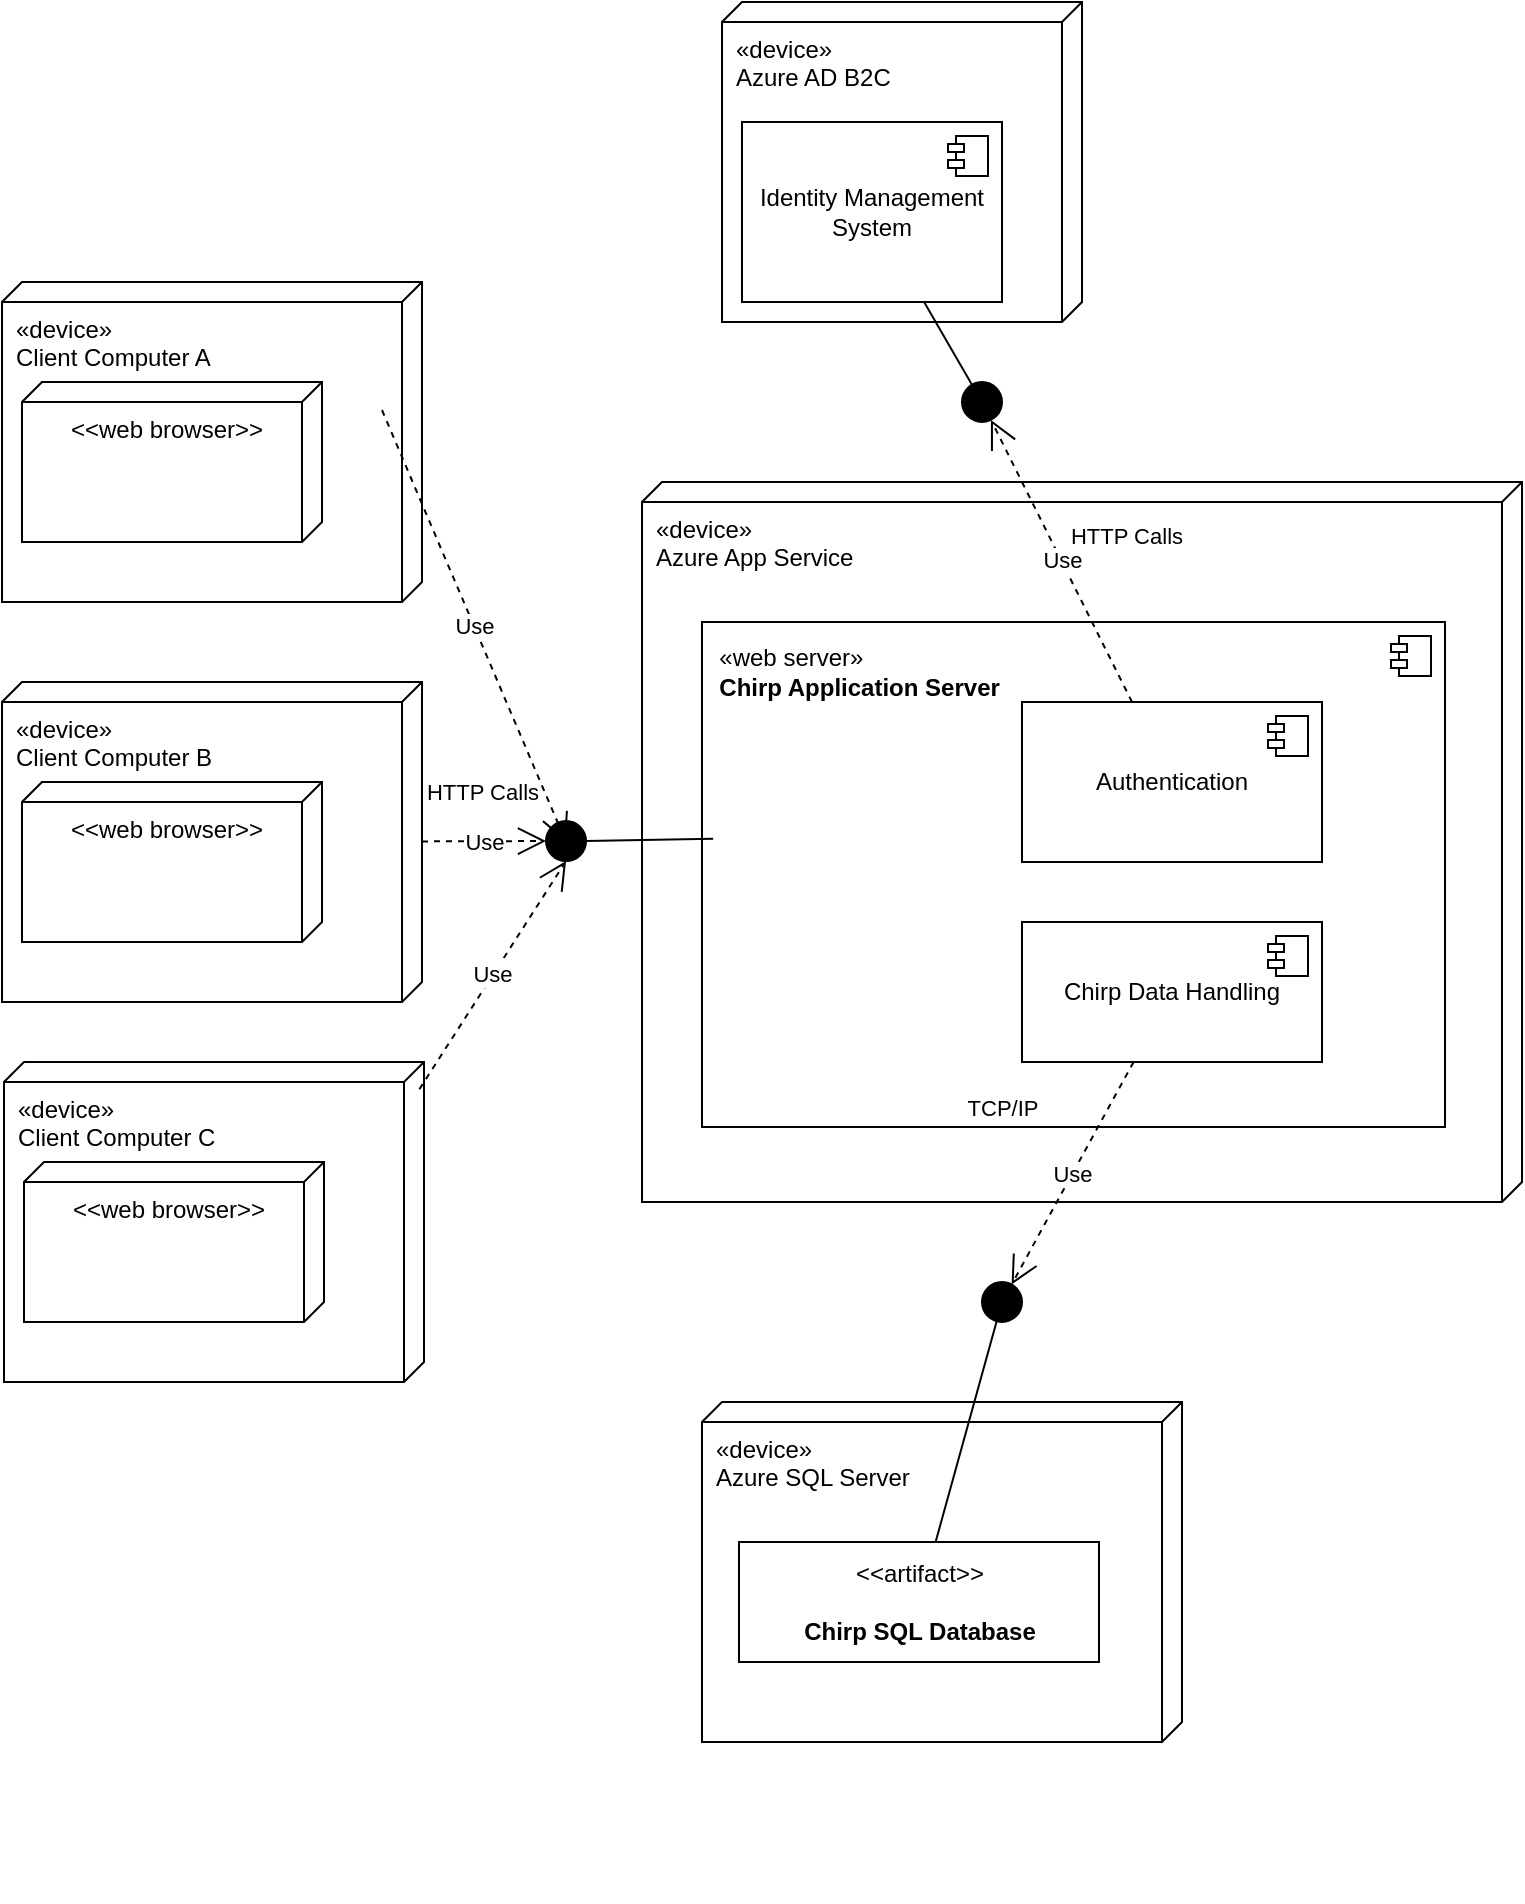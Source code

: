 <mxfile version="22.1.11" type="device">
  <diagram name="Page-1" id="UhPslssxLkJ7Oux8vyJi">
    <mxGraphModel dx="1209" dy="712" grid="1" gridSize="10" guides="1" tooltips="1" connect="1" arrows="1" fold="1" page="1" pageScale="1" pageWidth="850" pageHeight="1100" math="0" shadow="0">
      <root>
        <mxCell id="0" />
        <mxCell id="1" parent="0" />
        <mxCell id="nlmfZwtLmCZ6vigMSU_i-14" value="«device»&lt;br&gt;Client Computer A" style="verticalAlign=top;align=left;shape=cube;size=10;direction=south;fontStyle=0;html=1;boundedLbl=1;spacingLeft=5;whiteSpace=wrap;" parent="1" vertex="1">
          <mxGeometry x="40" y="260" width="210" height="160" as="geometry" />
        </mxCell>
        <mxCell id="nlmfZwtLmCZ6vigMSU_i-15" value="&amp;lt;&amp;lt;web browser&amp;gt;&amp;gt;" style="verticalAlign=top;align=center;shape=cube;size=10;direction=south;html=1;boundedLbl=1;spacingLeft=5;whiteSpace=wrap;" parent="nlmfZwtLmCZ6vigMSU_i-14" vertex="1">
          <mxGeometry width="150" height="80" relative="1" as="geometry">
            <mxPoint x="10" y="50" as="offset" />
          </mxGeometry>
        </mxCell>
        <mxCell id="nlmfZwtLmCZ6vigMSU_i-22" value="" style="group" parent="1" vertex="1" connectable="0">
          <mxGeometry x="360" y="360" width="440" height="360" as="geometry" />
        </mxCell>
        <mxCell id="nlmfZwtLmCZ6vigMSU_i-17" value="«device»&lt;br&gt;Azure App Service" style="verticalAlign=top;align=left;shape=cube;size=10;direction=south;fontStyle=0;html=1;boundedLbl=1;spacingLeft=5;whiteSpace=wrap;" parent="nlmfZwtLmCZ6vigMSU_i-22" vertex="1">
          <mxGeometry width="440" height="360" as="geometry" />
        </mxCell>
        <mxCell id="nlmfZwtLmCZ6vigMSU_i-20" value="&amp;nbsp; «web server»&lt;br&gt;&lt;b&gt;&amp;nbsp; Chirp Application Server&lt;br&gt;&lt;br&gt;&lt;br&gt;&lt;br&gt;&lt;br&gt;&lt;br&gt;&lt;br&gt;&lt;br&gt;&lt;br&gt;&lt;br&gt;&lt;br&gt;&lt;br&gt;&lt;br&gt;&lt;br&gt;&lt;br&gt;&lt;/b&gt;" style="html=1;dropTarget=0;whiteSpace=wrap;align=left;" parent="nlmfZwtLmCZ6vigMSU_i-22" vertex="1">
          <mxGeometry x="30" y="70" width="371.5" height="252.5" as="geometry" />
        </mxCell>
        <mxCell id="nlmfZwtLmCZ6vigMSU_i-21" value="" style="shape=module;jettyWidth=8;jettyHeight=4;" parent="nlmfZwtLmCZ6vigMSU_i-20" vertex="1">
          <mxGeometry x="1" width="20" height="20" relative="1" as="geometry">
            <mxPoint x="-27" y="7" as="offset" />
          </mxGeometry>
        </mxCell>
        <mxCell id="QQDXkvmA1Xn2XHOI6hNw-1" value="Authentication" style="html=1;dropTarget=0;whiteSpace=wrap;" vertex="1" parent="nlmfZwtLmCZ6vigMSU_i-22">
          <mxGeometry x="190" y="110" width="150" height="80" as="geometry" />
        </mxCell>
        <mxCell id="QQDXkvmA1Xn2XHOI6hNw-2" value="" style="shape=module;jettyWidth=8;jettyHeight=4;" vertex="1" parent="QQDXkvmA1Xn2XHOI6hNw-1">
          <mxGeometry x="1" width="20" height="20" relative="1" as="geometry">
            <mxPoint x="-27" y="7" as="offset" />
          </mxGeometry>
        </mxCell>
        <mxCell id="QQDXkvmA1Xn2XHOI6hNw-3" value="Chirp Data Handling" style="html=1;dropTarget=0;whiteSpace=wrap;" vertex="1" parent="nlmfZwtLmCZ6vigMSU_i-22">
          <mxGeometry x="190" y="220" width="150" height="70" as="geometry" />
        </mxCell>
        <mxCell id="QQDXkvmA1Xn2XHOI6hNw-4" value="" style="shape=module;jettyWidth=8;jettyHeight=4;" vertex="1" parent="QQDXkvmA1Xn2XHOI6hNw-3">
          <mxGeometry x="1" width="20" height="20" relative="1" as="geometry">
            <mxPoint x="-27" y="7" as="offset" />
          </mxGeometry>
        </mxCell>
        <mxCell id="nlmfZwtLmCZ6vigMSU_i-28" value="" style="group" parent="1" vertex="1" connectable="0">
          <mxGeometry x="400" y="120" width="180" height="160" as="geometry" />
        </mxCell>
        <mxCell id="nlmfZwtLmCZ6vigMSU_i-23" value="«device»&lt;br&gt;Azure AD B2C" style="verticalAlign=top;align=left;shape=cube;size=10;direction=south;fontStyle=0;html=1;boundedLbl=1;spacingLeft=5;whiteSpace=wrap;" parent="nlmfZwtLmCZ6vigMSU_i-28" vertex="1">
          <mxGeometry width="180" height="160" as="geometry" />
        </mxCell>
        <mxCell id="nlmfZwtLmCZ6vigMSU_i-25" value="Identity Management System" style="html=1;dropTarget=0;whiteSpace=wrap;" parent="nlmfZwtLmCZ6vigMSU_i-28" vertex="1">
          <mxGeometry x="10" y="60" width="130" height="90" as="geometry" />
        </mxCell>
        <mxCell id="nlmfZwtLmCZ6vigMSU_i-26" value="" style="shape=module;jettyWidth=8;jettyHeight=4;" parent="nlmfZwtLmCZ6vigMSU_i-25" vertex="1">
          <mxGeometry x="1" width="20" height="20" relative="1" as="geometry">
            <mxPoint x="-27" y="7" as="offset" />
          </mxGeometry>
        </mxCell>
        <mxCell id="nlmfZwtLmCZ6vigMSU_i-34" value="" style="group" parent="1" vertex="1" connectable="0">
          <mxGeometry x="390" y="820" width="240" height="250" as="geometry" />
        </mxCell>
        <mxCell id="nlmfZwtLmCZ6vigMSU_i-29" value="«device»&lt;br&gt;Azure SQL Server&lt;br&gt;" style="verticalAlign=top;align=left;shape=cube;size=10;direction=south;fontStyle=0;html=1;boundedLbl=1;spacingLeft=5;whiteSpace=wrap;container=0;" parent="nlmfZwtLmCZ6vigMSU_i-34" vertex="1">
          <mxGeometry width="240" height="170" as="geometry" />
        </mxCell>
        <mxCell id="nlmfZwtLmCZ6vigMSU_i-32" value="&amp;lt;&amp;lt;artifact&amp;gt;&amp;gt;&lt;br&gt;&lt;br&gt;&lt;b&gt;Chirp SQL Database&lt;/b&gt;" style="html=1;align=center;verticalAlign=middle;dashed=0;whiteSpace=wrap;container=0;" parent="nlmfZwtLmCZ6vigMSU_i-34" vertex="1">
          <mxGeometry x="18.5" y="70" width="180" height="60" as="geometry" />
        </mxCell>
        <mxCell id="nlmfZwtLmCZ6vigMSU_i-37" value="«device»&lt;br&gt;Client Computer B" style="verticalAlign=top;align=left;shape=cube;size=10;direction=south;fontStyle=0;html=1;boundedLbl=1;spacingLeft=5;whiteSpace=wrap;" parent="1" vertex="1">
          <mxGeometry x="40" y="460" width="210" height="160" as="geometry" />
        </mxCell>
        <mxCell id="nlmfZwtLmCZ6vigMSU_i-38" value="&amp;lt;&amp;lt;web browser&amp;gt;&amp;gt;" style="verticalAlign=top;align=center;shape=cube;size=10;direction=south;html=1;boundedLbl=1;spacingLeft=5;whiteSpace=wrap;" parent="nlmfZwtLmCZ6vigMSU_i-37" vertex="1">
          <mxGeometry width="150" height="80" relative="1" as="geometry">
            <mxPoint x="10" y="50" as="offset" />
          </mxGeometry>
        </mxCell>
        <mxCell id="nlmfZwtLmCZ6vigMSU_i-39" value="«device»&lt;br&gt;Client Computer C" style="verticalAlign=top;align=left;shape=cube;size=10;direction=south;fontStyle=0;html=1;boundedLbl=1;spacingLeft=5;whiteSpace=wrap;" parent="1" vertex="1">
          <mxGeometry x="41" y="650" width="210" height="160" as="geometry" />
        </mxCell>
        <mxCell id="nlmfZwtLmCZ6vigMSU_i-40" value="&amp;lt;&amp;lt;web browser&amp;gt;&amp;gt;" style="verticalAlign=top;align=center;shape=cube;size=10;direction=south;html=1;boundedLbl=1;spacingLeft=5;whiteSpace=wrap;" parent="nlmfZwtLmCZ6vigMSU_i-39" vertex="1">
          <mxGeometry width="150" height="80" relative="1" as="geometry">
            <mxPoint x="10" y="50" as="offset" />
          </mxGeometry>
        </mxCell>
        <mxCell id="nlmfZwtLmCZ6vigMSU_i-41" value="Use" style="endArrow=open;endSize=12;dashed=1;html=1;rounded=0;exitX=0.403;exitY=-0.038;exitDx=0;exitDy=0;exitPerimeter=0;" parent="1" edge="1">
          <mxGeometry width="160" relative="1" as="geometry">
            <mxPoint x="230.0" y="324" as="sourcePoint" />
            <mxPoint x="322" y="540" as="targetPoint" />
          </mxGeometry>
        </mxCell>
        <mxCell id="nlmfZwtLmCZ6vigMSU_i-43" value="Use" style="endArrow=open;endSize=12;dashed=1;html=1;rounded=0;exitX=0.085;exitY=0.011;exitDx=0;exitDy=0;exitPerimeter=0;entryX=0.5;entryY=1;entryDx=0;entryDy=0;" parent="1" source="nlmfZwtLmCZ6vigMSU_i-39" target="QQDXkvmA1Xn2XHOI6hNw-6" edge="1">
          <mxGeometry width="160" relative="1" as="geometry">
            <mxPoint x="300" y="660" as="sourcePoint" />
            <mxPoint x="330" y="540" as="targetPoint" />
          </mxGeometry>
        </mxCell>
        <mxCell id="nlmfZwtLmCZ6vigMSU_i-45" value="Use" style="endArrow=open;endSize=12;dashed=1;html=1;rounded=0;" parent="1" source="nlmfZwtLmCZ6vigMSU_i-37" target="QQDXkvmA1Xn2XHOI6hNw-6" edge="1">
          <mxGeometry width="160" relative="1" as="geometry">
            <mxPoint x="310" y="690" as="sourcePoint" />
            <mxPoint x="330" y="540" as="targetPoint" />
          </mxGeometry>
        </mxCell>
        <mxCell id="nlmfZwtLmCZ6vigMSU_i-46" value="HTTP Calls" style="edgeLabel;html=1;align=center;verticalAlign=middle;resizable=0;points=[];" parent="nlmfZwtLmCZ6vigMSU_i-45" vertex="1" connectable="0">
          <mxGeometry x="0.413" y="2" relative="1" as="geometry">
            <mxPoint x="-14" y="-23" as="offset" />
          </mxGeometry>
        </mxCell>
        <mxCell id="nlmfZwtLmCZ6vigMSU_i-48" value="Use" style="endArrow=open;endSize=12;dashed=1;html=1;rounded=0;" parent="1" source="QQDXkvmA1Xn2XHOI6hNw-1" target="QQDXkvmA1Xn2XHOI6hNw-12" edge="1">
          <mxGeometry width="160" relative="1" as="geometry">
            <mxPoint x="310" y="325" as="sourcePoint" />
            <mxPoint x="470" y="325" as="targetPoint" />
          </mxGeometry>
        </mxCell>
        <mxCell id="nlmfZwtLmCZ6vigMSU_i-49" value="HTTP Calls" style="edgeLabel;html=1;align=center;verticalAlign=middle;resizable=0;points=[];" parent="nlmfZwtLmCZ6vigMSU_i-48" vertex="1" connectable="0">
          <mxGeometry x="0.413" y="2" relative="1" as="geometry">
            <mxPoint x="48" y="16" as="offset" />
          </mxGeometry>
        </mxCell>
        <mxCell id="nlmfZwtLmCZ6vigMSU_i-50" value="Use" style="endArrow=open;endSize=12;dashed=1;html=1;rounded=0;" parent="1" source="QQDXkvmA1Xn2XHOI6hNw-3" target="QQDXkvmA1Xn2XHOI6hNw-10" edge="1">
          <mxGeometry width="160" relative="1" as="geometry">
            <mxPoint x="443" y="724" as="sourcePoint" />
            <mxPoint x="610" y="770" as="targetPoint" />
          </mxGeometry>
        </mxCell>
        <mxCell id="nlmfZwtLmCZ6vigMSU_i-51" value="TCP/IP" style="edgeLabel;html=1;align=center;verticalAlign=middle;resizable=0;points=[];" parent="nlmfZwtLmCZ6vigMSU_i-50" vertex="1" connectable="0">
          <mxGeometry x="0.413" y="2" relative="1" as="geometry">
            <mxPoint x="-25" y="-57" as="offset" />
          </mxGeometry>
        </mxCell>
        <mxCell id="QQDXkvmA1Xn2XHOI6hNw-6" value="" style="ellipse;fillColor=strokeColor;html=1;" vertex="1" parent="1">
          <mxGeometry x="312.02" y="529.52" width="20" height="20" as="geometry" />
        </mxCell>
        <mxCell id="QQDXkvmA1Xn2XHOI6hNw-9" value="" style="endArrow=none;html=1;rounded=0;exitX=1;exitY=0.5;exitDx=0;exitDy=0;entryX=0.015;entryY=0.429;entryDx=0;entryDy=0;entryPerimeter=0;" edge="1" parent="1" source="QQDXkvmA1Xn2XHOI6hNw-6" target="nlmfZwtLmCZ6vigMSU_i-20">
          <mxGeometry width="50" height="50" relative="1" as="geometry">
            <mxPoint x="400" y="590" as="sourcePoint" />
            <mxPoint x="390" y="540" as="targetPoint" />
          </mxGeometry>
        </mxCell>
        <mxCell id="QQDXkvmA1Xn2XHOI6hNw-10" value="" style="ellipse;fillColor=strokeColor;html=1;" vertex="1" parent="1">
          <mxGeometry x="530" y="760" width="20" height="20" as="geometry" />
        </mxCell>
        <mxCell id="QQDXkvmA1Xn2XHOI6hNw-12" value="" style="ellipse;fillColor=strokeColor;html=1;" vertex="1" parent="1">
          <mxGeometry x="520" y="310" width="20" height="20" as="geometry" />
        </mxCell>
        <mxCell id="QQDXkvmA1Xn2XHOI6hNw-14" value="" style="endArrow=none;html=1;rounded=0;" edge="1" parent="1" source="nlmfZwtLmCZ6vigMSU_i-32" target="QQDXkvmA1Xn2XHOI6hNw-10">
          <mxGeometry width="50" height="50" relative="1" as="geometry">
            <mxPoint x="400" y="790" as="sourcePoint" />
            <mxPoint x="450" y="740" as="targetPoint" />
          </mxGeometry>
        </mxCell>
        <mxCell id="QQDXkvmA1Xn2XHOI6hNw-15" value="" style="endArrow=none;html=1;rounded=0;" edge="1" parent="1" source="nlmfZwtLmCZ6vigMSU_i-25" target="QQDXkvmA1Xn2XHOI6hNw-12">
          <mxGeometry width="50" height="50" relative="1" as="geometry">
            <mxPoint x="400" y="490" as="sourcePoint" />
            <mxPoint x="450" y="440" as="targetPoint" />
          </mxGeometry>
        </mxCell>
      </root>
    </mxGraphModel>
  </diagram>
</mxfile>
